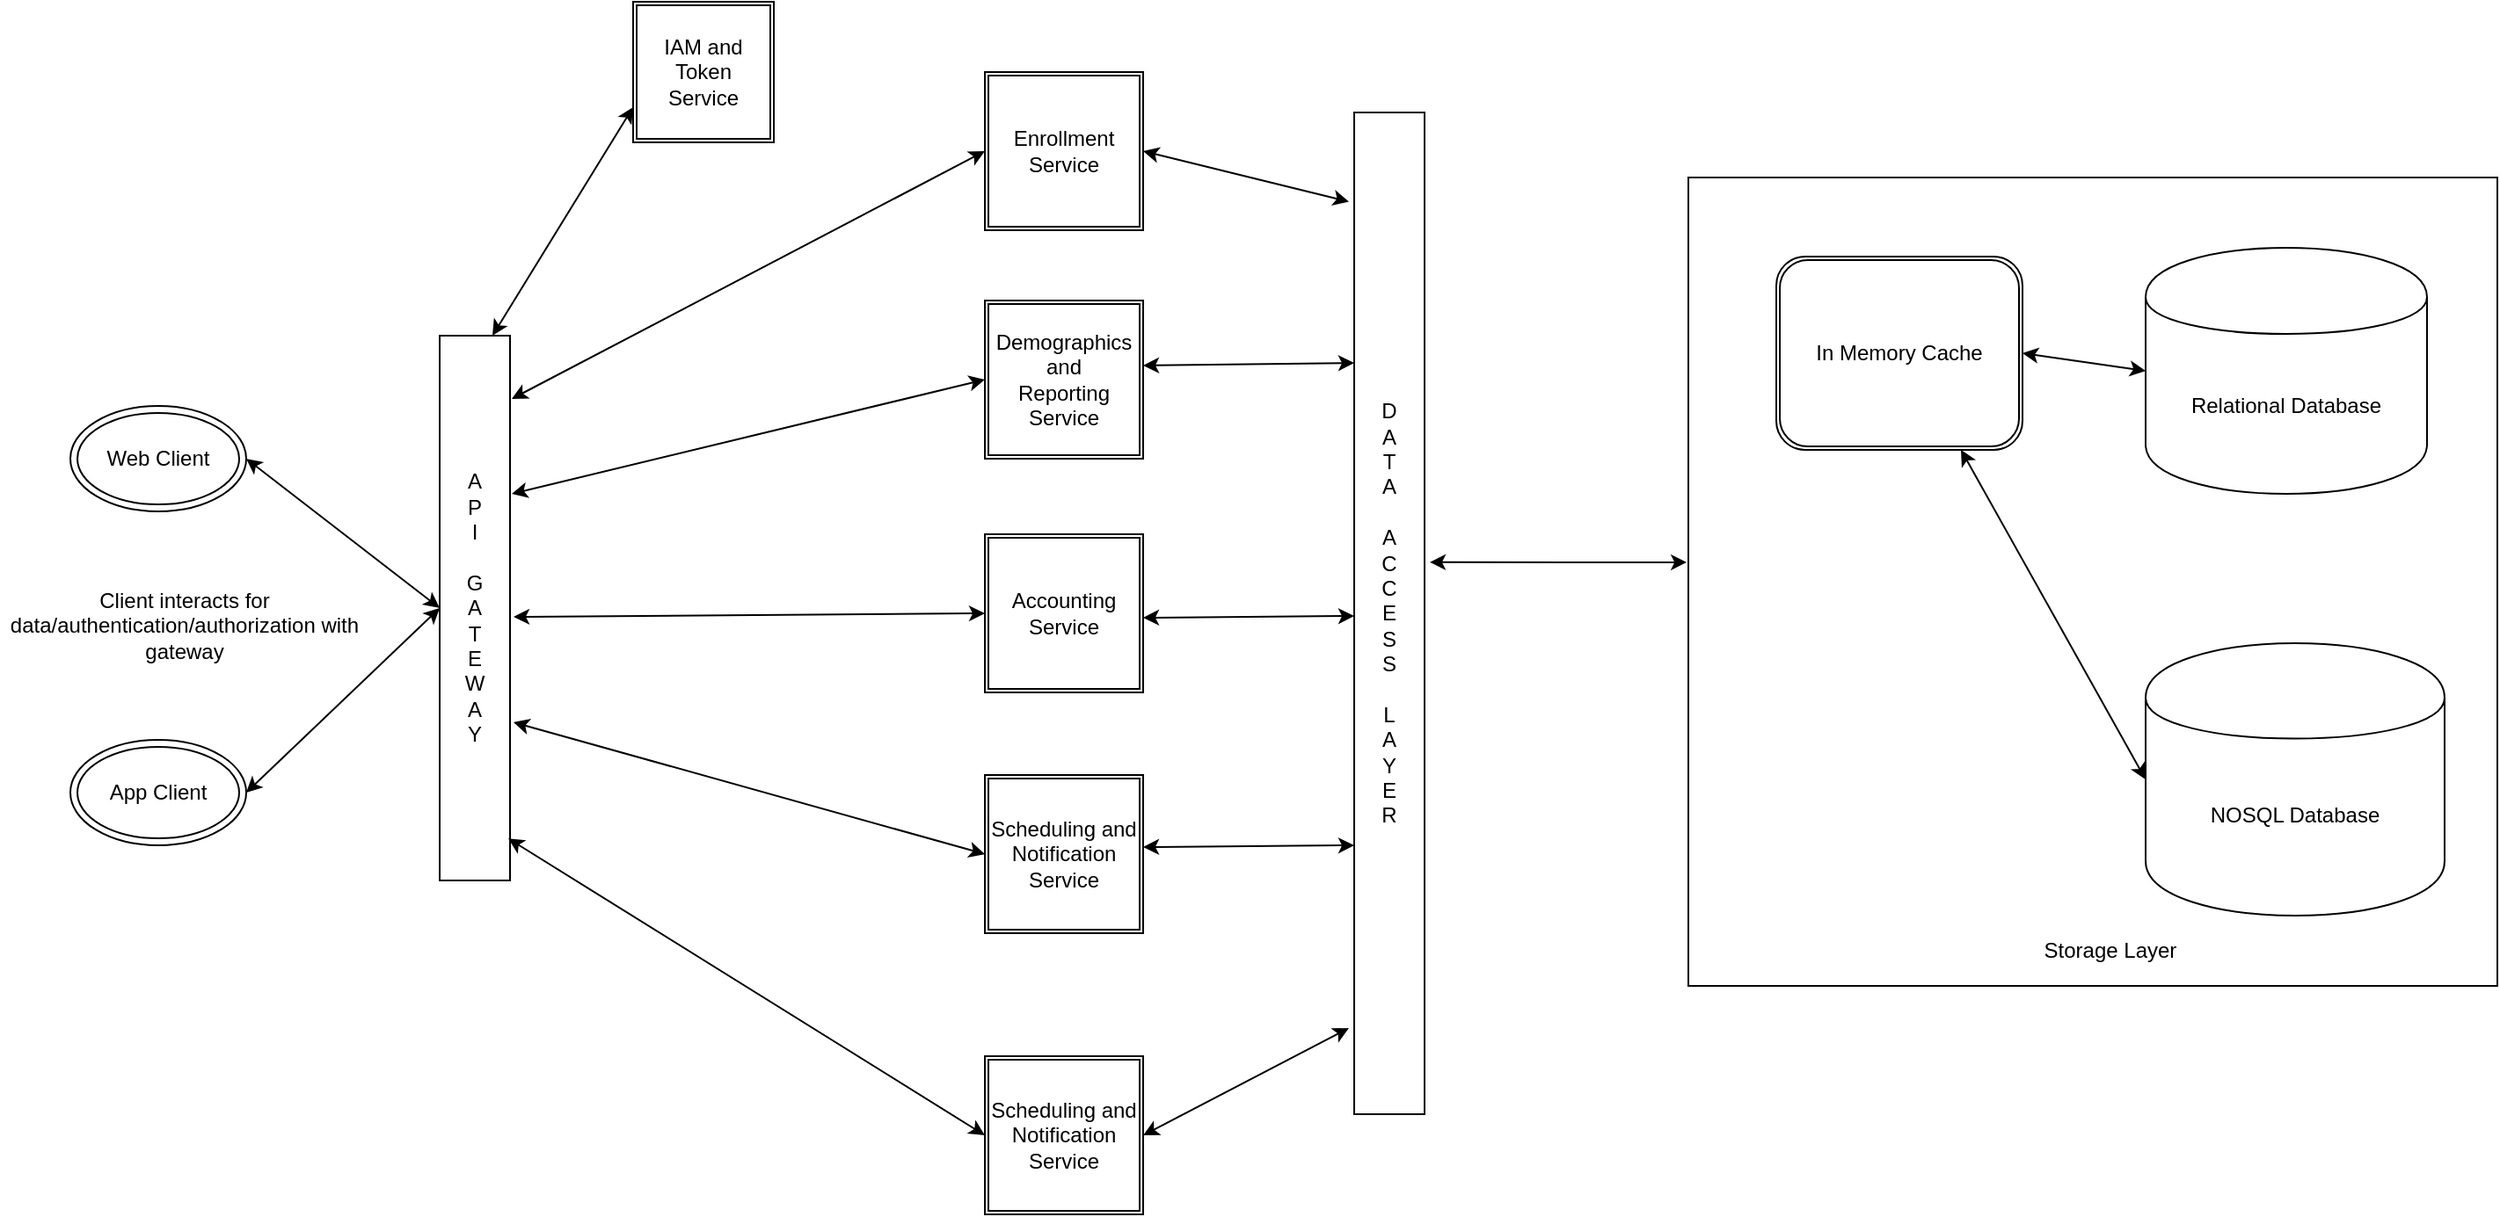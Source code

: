 <mxfile version="10.7.5" type="github"><diagram id="nEVin6h8f2KpLFeUjwzo" name="Page-1"><mxGraphModel dx="1158" dy="798" grid="1" gridSize="10" guides="1" tooltips="1" connect="1" arrows="1" fold="1" page="1" pageScale="1" pageWidth="1100" pageHeight="850" math="0" shadow="0"><root><mxCell id="0"/><mxCell id="1" parent="0"/><mxCell id="lZc6xC2uZv-VmIgXL_me-2" value="A&lt;br&gt;P&lt;br&gt;I&lt;br&gt;&lt;br&gt;G&lt;br&gt;A&lt;br&gt;T&lt;br&gt;E&lt;br&gt;W&lt;br&gt;A&lt;br&gt;Y" style="rounded=0;whiteSpace=wrap;html=1;" vertex="1" parent="1"><mxGeometry x="250" y="230" width="40" height="310" as="geometry"/></mxCell><mxCell id="lZc6xC2uZv-VmIgXL_me-3" value="IAM and Token Service" style="shape=ext;double=1;whiteSpace=wrap;html=1;aspect=fixed;" vertex="1" parent="1"><mxGeometry x="360" y="40" width="80" height="80" as="geometry"/></mxCell><mxCell id="lZc6xC2uZv-VmIgXL_me-4" value="Web Client&lt;br&gt;" style="ellipse;shape=doubleEllipse;whiteSpace=wrap;html=1;" vertex="1" parent="1"><mxGeometry x="40" y="270" width="100" height="60" as="geometry"/></mxCell><mxCell id="lZc6xC2uZv-VmIgXL_me-5" value="App Client" style="ellipse;shape=doubleEllipse;whiteSpace=wrap;html=1;" vertex="1" parent="1"><mxGeometry x="40" y="460" width="100" height="60" as="geometry"/></mxCell><mxCell id="lZc6xC2uZv-VmIgXL_me-6" value="" style="endArrow=classic;startArrow=classic;html=1;exitX=1;exitY=0.5;exitDx=0;exitDy=0;entryX=0;entryY=0.5;entryDx=0;entryDy=0;" edge="1" parent="1" source="lZc6xC2uZv-VmIgXL_me-4" target="lZc6xC2uZv-VmIgXL_me-2"><mxGeometry width="50" height="50" relative="1" as="geometry"><mxPoint x="150" y="400" as="sourcePoint"/><mxPoint x="200" y="350" as="targetPoint"/></mxGeometry></mxCell><mxCell id="lZc6xC2uZv-VmIgXL_me-7" value="" style="endArrow=classic;startArrow=classic;html=1;exitX=1;exitY=0.5;exitDx=0;exitDy=0;entryX=0;entryY=0.5;entryDx=0;entryDy=0;" edge="1" parent="1" source="lZc6xC2uZv-VmIgXL_me-5" target="lZc6xC2uZv-VmIgXL_me-2"><mxGeometry width="50" height="50" relative="1" as="geometry"><mxPoint x="160" y="490" as="sourcePoint"/><mxPoint x="210" y="440" as="targetPoint"/></mxGeometry></mxCell><UserObject label="Client interacts for data/authentication/authorization with gateway" placeholders="1" name="Variable" id="lZc6xC2uZv-VmIgXL_me-10"><mxCell style="text;html=1;strokeColor=none;fillColor=none;align=center;verticalAlign=middle;whiteSpace=wrap;overflow=hidden;" vertex="1" parent="1"><mxGeometry y="355" width="210" height="80" as="geometry"/></mxCell></UserObject><mxCell id="lZc6xC2uZv-VmIgXL_me-11" value="Enrollment Service" style="shape=ext;double=1;whiteSpace=wrap;html=1;aspect=fixed;" vertex="1" parent="1"><mxGeometry x="560" y="80" width="90" height="90" as="geometry"/></mxCell><mxCell id="lZc6xC2uZv-VmIgXL_me-12" value="Demographics and &lt;br&gt;Reporting Service&lt;br&gt;" style="shape=ext;double=1;whiteSpace=wrap;html=1;aspect=fixed;" vertex="1" parent="1"><mxGeometry x="560" y="210" width="90" height="90" as="geometry"/></mxCell><mxCell id="lZc6xC2uZv-VmIgXL_me-14" value="Accounting&lt;br&gt;Service&lt;br&gt;" style="shape=ext;double=1;whiteSpace=wrap;html=1;aspect=fixed;" vertex="1" parent="1"><mxGeometry x="560" y="343" width="90" height="90" as="geometry"/></mxCell><mxCell id="lZc6xC2uZv-VmIgXL_me-15" value="Scheduling and Notification&lt;br&gt;Service&lt;br&gt;" style="shape=ext;double=1;whiteSpace=wrap;html=1;aspect=fixed;" vertex="1" parent="1"><mxGeometry x="560" y="480" width="90" height="90" as="geometry"/></mxCell><mxCell id="lZc6xC2uZv-VmIgXL_me-16" value="" style="endArrow=classic;startArrow=classic;html=1;exitX=0.75;exitY=0;exitDx=0;exitDy=0;entryX=0;entryY=0.75;entryDx=0;entryDy=0;" edge="1" parent="1" source="lZc6xC2uZv-VmIgXL_me-2" target="lZc6xC2uZv-VmIgXL_me-3"><mxGeometry width="50" height="50" relative="1" as="geometry"><mxPoint x="310" y="220" as="sourcePoint"/><mxPoint x="360" y="170" as="targetPoint"/></mxGeometry></mxCell><mxCell id="lZc6xC2uZv-VmIgXL_me-17" value="" style="endArrow=classic;startArrow=classic;html=1;entryX=0;entryY=0.5;entryDx=0;entryDy=0;exitX=1.025;exitY=0.116;exitDx=0;exitDy=0;exitPerimeter=0;" edge="1" parent="1" source="lZc6xC2uZv-VmIgXL_me-2" target="lZc6xC2uZv-VmIgXL_me-11"><mxGeometry width="50" height="50" relative="1" as="geometry"><mxPoint x="320" y="290" as="sourcePoint"/><mxPoint x="370" y="240" as="targetPoint"/></mxGeometry></mxCell><mxCell id="lZc6xC2uZv-VmIgXL_me-18" value="" style="endArrow=classic;startArrow=classic;html=1;entryX=0;entryY=0.5;entryDx=0;entryDy=0;" edge="1" parent="1" target="lZc6xC2uZv-VmIgXL_me-12"><mxGeometry width="50" height="50" relative="1" as="geometry"><mxPoint x="291" y="320" as="sourcePoint"/><mxPoint x="570" y="215" as="targetPoint"/></mxGeometry></mxCell><mxCell id="lZc6xC2uZv-VmIgXL_me-19" value="" style="endArrow=classic;startArrow=classic;html=1;entryX=0;entryY=0.5;entryDx=0;entryDy=0;" edge="1" parent="1" target="lZc6xC2uZv-VmIgXL_me-14"><mxGeometry width="50" height="50" relative="1" as="geometry"><mxPoint x="292" y="390" as="sourcePoint"/><mxPoint x="580" y="225" as="targetPoint"/></mxGeometry></mxCell><mxCell id="lZc6xC2uZv-VmIgXL_me-20" value="" style="endArrow=classic;startArrow=classic;html=1;entryX=0;entryY=0.5;entryDx=0;entryDy=0;" edge="1" parent="1" target="lZc6xC2uZv-VmIgXL_me-15"><mxGeometry width="50" height="50" relative="1" as="geometry"><mxPoint x="292" y="450" as="sourcePoint"/><mxPoint x="590" y="235" as="targetPoint"/></mxGeometry></mxCell><mxCell id="lZc6xC2uZv-VmIgXL_me-22" value="Scheduling and Notification&lt;br&gt;Service&lt;br&gt;" style="shape=ext;double=1;whiteSpace=wrap;html=1;aspect=fixed;" vertex="1" parent="1"><mxGeometry x="560" y="640" width="90" height="90" as="geometry"/></mxCell><mxCell id="lZc6xC2uZv-VmIgXL_me-23" value="" style="endArrow=classic;startArrow=classic;html=1;entryX=0;entryY=0.5;entryDx=0;entryDy=0;exitX=0.975;exitY=0.923;exitDx=0;exitDy=0;exitPerimeter=0;" edge="1" parent="1" source="lZc6xC2uZv-VmIgXL_me-2" target="lZc6xC2uZv-VmIgXL_me-22"><mxGeometry width="50" height="50" relative="1" as="geometry"><mxPoint x="299" y="410" as="sourcePoint"/><mxPoint x="570" y="535" as="targetPoint"/></mxGeometry></mxCell><mxCell id="lZc6xC2uZv-VmIgXL_me-30" value="D&lt;br&gt;A&lt;br&gt;T&lt;br&gt;A&lt;br&gt;&lt;br&gt;A&lt;br&gt;C&lt;br&gt;C&lt;br&gt;E&lt;br&gt;S&lt;br&gt;S&lt;br&gt;&lt;br&gt;L&lt;br&gt;A&lt;br&gt;Y&lt;br&gt;E&lt;br&gt;R" style="rounded=0;whiteSpace=wrap;html=1;" vertex="1" parent="1"><mxGeometry x="770" y="103" width="40" height="570" as="geometry"/></mxCell><mxCell id="lZc6xC2uZv-VmIgXL_me-31" value="" style="endArrow=classic;startArrow=classic;html=1;exitX=1;exitY=0.5;exitDx=0;exitDy=0;entryX=-0.075;entryY=0.089;entryDx=0;entryDy=0;entryPerimeter=0;" edge="1" parent="1" source="lZc6xC2uZv-VmIgXL_me-11" target="lZc6xC2uZv-VmIgXL_me-30"><mxGeometry width="50" height="50" relative="1" as="geometry"><mxPoint x="680" y="388" as="sourcePoint"/><mxPoint x="730" y="338" as="targetPoint"/></mxGeometry></mxCell><mxCell id="lZc6xC2uZv-VmIgXL_me-32" value="" style="endArrow=classic;startArrow=classic;html=1;exitX=1;exitY=0.411;exitDx=0;exitDy=0;entryX=0;entryY=0.25;entryDx=0;entryDy=0;exitPerimeter=0;" edge="1" parent="1" source="lZc6xC2uZv-VmIgXL_me-12" target="lZc6xC2uZv-VmIgXL_me-30"><mxGeometry width="50" height="50" relative="1" as="geometry"><mxPoint x="660" y="135" as="sourcePoint"/><mxPoint x="777" y="202" as="targetPoint"/></mxGeometry></mxCell><mxCell id="lZc6xC2uZv-VmIgXL_me-33" value="" style="endArrow=classic;startArrow=classic;html=1;exitX=1;exitY=0.411;exitDx=0;exitDy=0;entryX=0;entryY=0.25;entryDx=0;entryDy=0;exitPerimeter=0;" edge="1" parent="1"><mxGeometry width="50" height="50" relative="1" as="geometry"><mxPoint x="650" y="390.5" as="sourcePoint"/><mxPoint x="770" y="389.5" as="targetPoint"/></mxGeometry></mxCell><mxCell id="lZc6xC2uZv-VmIgXL_me-34" value="" style="endArrow=classic;startArrow=classic;html=1;exitX=1;exitY=0.411;exitDx=0;exitDy=0;entryX=0;entryY=0.25;entryDx=0;entryDy=0;exitPerimeter=0;" edge="1" parent="1"><mxGeometry width="50" height="50" relative="1" as="geometry"><mxPoint x="650" y="521" as="sourcePoint"/><mxPoint x="770" y="520" as="targetPoint"/></mxGeometry></mxCell><mxCell id="lZc6xC2uZv-VmIgXL_me-35" value="" style="endArrow=classic;startArrow=classic;html=1;exitX=1;exitY=0.5;exitDx=0;exitDy=0;entryX=-0.075;entryY=0.914;entryDx=0;entryDy=0;entryPerimeter=0;" edge="1" parent="1" source="lZc6xC2uZv-VmIgXL_me-22" target="lZc6xC2uZv-VmIgXL_me-30"><mxGeometry width="50" height="50" relative="1" as="geometry"><mxPoint x="680" y="700" as="sourcePoint"/><mxPoint x="730" y="650" as="targetPoint"/></mxGeometry></mxCell><mxCell id="lZc6xC2uZv-VmIgXL_me-36" value="" style="endArrow=classic;startArrow=classic;html=1;entryX=-0.002;entryY=0.476;entryDx=0;entryDy=0;entryPerimeter=0;exitX=1.075;exitY=0.449;exitDx=0;exitDy=0;exitPerimeter=0;" edge="1" parent="1" source="lZc6xC2uZv-VmIgXL_me-30" target="lZc6xC2uZv-VmIgXL_me-24"><mxGeometry width="50" height="50" relative="1" as="geometry"><mxPoint x="840" y="360" as="sourcePoint"/><mxPoint x="890" y="310" as="targetPoint"/></mxGeometry></mxCell><mxCell id="lZc6xC2uZv-VmIgXL_me-40" value="" style="group" vertex="1" connectable="0" parent="1"><mxGeometry x="960" y="140" width="460" height="460" as="geometry"/></mxCell><mxCell id="lZc6xC2uZv-VmIgXL_me-24" value="" style="whiteSpace=wrap;html=1;aspect=fixed;" vertex="1" parent="lZc6xC2uZv-VmIgXL_me-40"><mxGeometry width="460" height="460" as="geometry"/></mxCell><mxCell id="lZc6xC2uZv-VmIgXL_me-25" value="In Memory Cache" style="shape=ext;double=1;rounded=1;whiteSpace=wrap;html=1;" vertex="1" parent="lZc6xC2uZv-VmIgXL_me-40"><mxGeometry x="50" y="45" width="140" height="110" as="geometry"/></mxCell><mxCell id="lZc6xC2uZv-VmIgXL_me-26" value="Relational Database" style="shape=cylinder;whiteSpace=wrap;html=1;boundedLbl=1;backgroundOutline=1;" vertex="1" parent="lZc6xC2uZv-VmIgXL_me-40"><mxGeometry x="260" y="40" width="160" height="140" as="geometry"/></mxCell><mxCell id="lZc6xC2uZv-VmIgXL_me-28" value="NOSQL Database" style="shape=cylinder;whiteSpace=wrap;html=1;boundedLbl=1;backgroundOutline=1;" vertex="1" parent="lZc6xC2uZv-VmIgXL_me-40"><mxGeometry x="260" y="265" width="170" height="155" as="geometry"/></mxCell><UserObject label="Storage Layer" placeholders="1" name="Variable" id="lZc6xC2uZv-VmIgXL_me-39"><mxCell style="text;html=1;strokeColor=none;fillColor=none;align=center;verticalAlign=middle;whiteSpace=wrap;overflow=hidden;" vertex="1" parent="lZc6xC2uZv-VmIgXL_me-40"><mxGeometry x="200" y="430" width="80" height="20" as="geometry"/></mxCell></UserObject><mxCell id="lZc6xC2uZv-VmIgXL_me-41" value="" style="endArrow=classic;startArrow=classic;html=1;entryX=0;entryY=0.5;entryDx=0;entryDy=0;exitX=1;exitY=0.5;exitDx=0;exitDy=0;" edge="1" parent="lZc6xC2uZv-VmIgXL_me-40" source="lZc6xC2uZv-VmIgXL_me-25" target="lZc6xC2uZv-VmIgXL_me-26"><mxGeometry width="50" height="50" relative="1" as="geometry"><mxPoint x="-630" y="660" as="sourcePoint"/><mxPoint x="-580" y="610" as="targetPoint"/></mxGeometry></mxCell><mxCell id="lZc6xC2uZv-VmIgXL_me-42" value="" style="endArrow=classic;startArrow=classic;html=1;entryX=0;entryY=0.5;entryDx=0;entryDy=0;exitX=0.75;exitY=1;exitDx=0;exitDy=0;" edge="1" parent="lZc6xC2uZv-VmIgXL_me-40" source="lZc6xC2uZv-VmIgXL_me-25" target="lZc6xC2uZv-VmIgXL_me-28"><mxGeometry width="50" height="50" relative="1" as="geometry"><mxPoint x="-510" y="660" as="sourcePoint"/><mxPoint x="-460" y="610" as="targetPoint"/></mxGeometry></mxCell></root></mxGraphModel></diagram></mxfile>